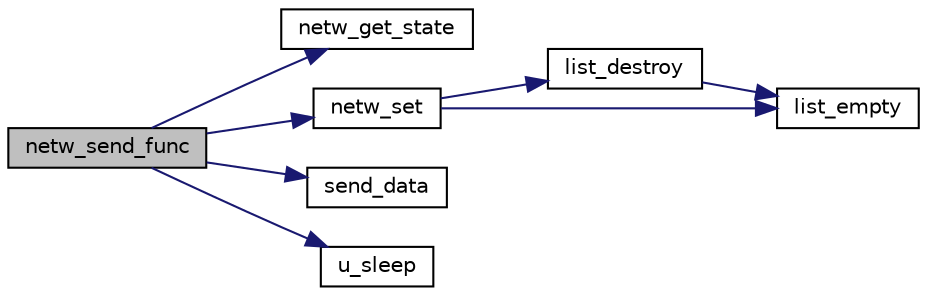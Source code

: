 digraph G
{
  edge [fontname="Helvetica",fontsize="10",labelfontname="Helvetica",labelfontsize="10"];
  node [fontname="Helvetica",fontsize="10",shape=record];
  rankdir=LR;
  Node1 [label="netw_send_func",height=0.2,width=0.4,color="black", fillcolor="grey75", style="filled" fontcolor="black"];
  Node1 -> Node2 [color="midnightblue",fontsize="10",style="solid",fontname="Helvetica"];
  Node2 [label="netw_get_state",height=0.2,width=0.4,color="black", fillcolor="white", style="filled",URL="$n__network_8c.html#af25c0f462f174092815b0c5d019441db",tooltip="Get the state of a network."];
  Node1 -> Node3 [color="midnightblue",fontsize="10",style="solid",fontname="Helvetica"];
  Node3 [label="netw_set",height=0.2,width=0.4,color="black", fillcolor="white", style="filled",URL="$n__network_8c.html#aa8e1fe7978995197f08aa0ef24a76c33",tooltip="Restart or reset the specified network ability."];
  Node3 -> Node4 [color="midnightblue",fontsize="10",style="solid",fontname="Helvetica"];
  Node4 [label="list_destroy",height=0.2,width=0.4,color="black", fillcolor="white", style="filled",URL="$n__list_8c.html#a90d32fef68ce6f3ec0a7b4085690c755",tooltip="Empty and Free a list container. Call the destructor each time."];
  Node4 -> Node5 [color="midnightblue",fontsize="10",style="solid",fontname="Helvetica"];
  Node5 [label="list_empty",height=0.2,width=0.4,color="black", fillcolor="white", style="filled",URL="$n__list_8c.html#a1dafe7a250ddad51fadd375f057287e7",tooltip="Empty a LIST list of pointers."];
  Node3 -> Node5 [color="midnightblue",fontsize="10",style="solid",fontname="Helvetica"];
  Node1 -> Node6 [color="midnightblue",fontsize="10",style="solid",fontname="Helvetica"];
  Node6 [label="send_data",height=0.2,width=0.4,color="black", fillcolor="white", style="filled",URL="$n__network_8c.html#adc9270a04104cce4148af86aec26899d",tooltip="send data onto the socket"];
  Node1 -> Node7 [color="midnightblue",fontsize="10",style="solid",fontname="Helvetica"];
  Node7 [label="u_sleep",height=0.2,width=0.4,color="black", fillcolor="white", style="filled",URL="$n__time_8c.html#a690f12dde1a446d47b8bf5f959493003",tooltip="wrapper around usleep for API consistency"];
}
